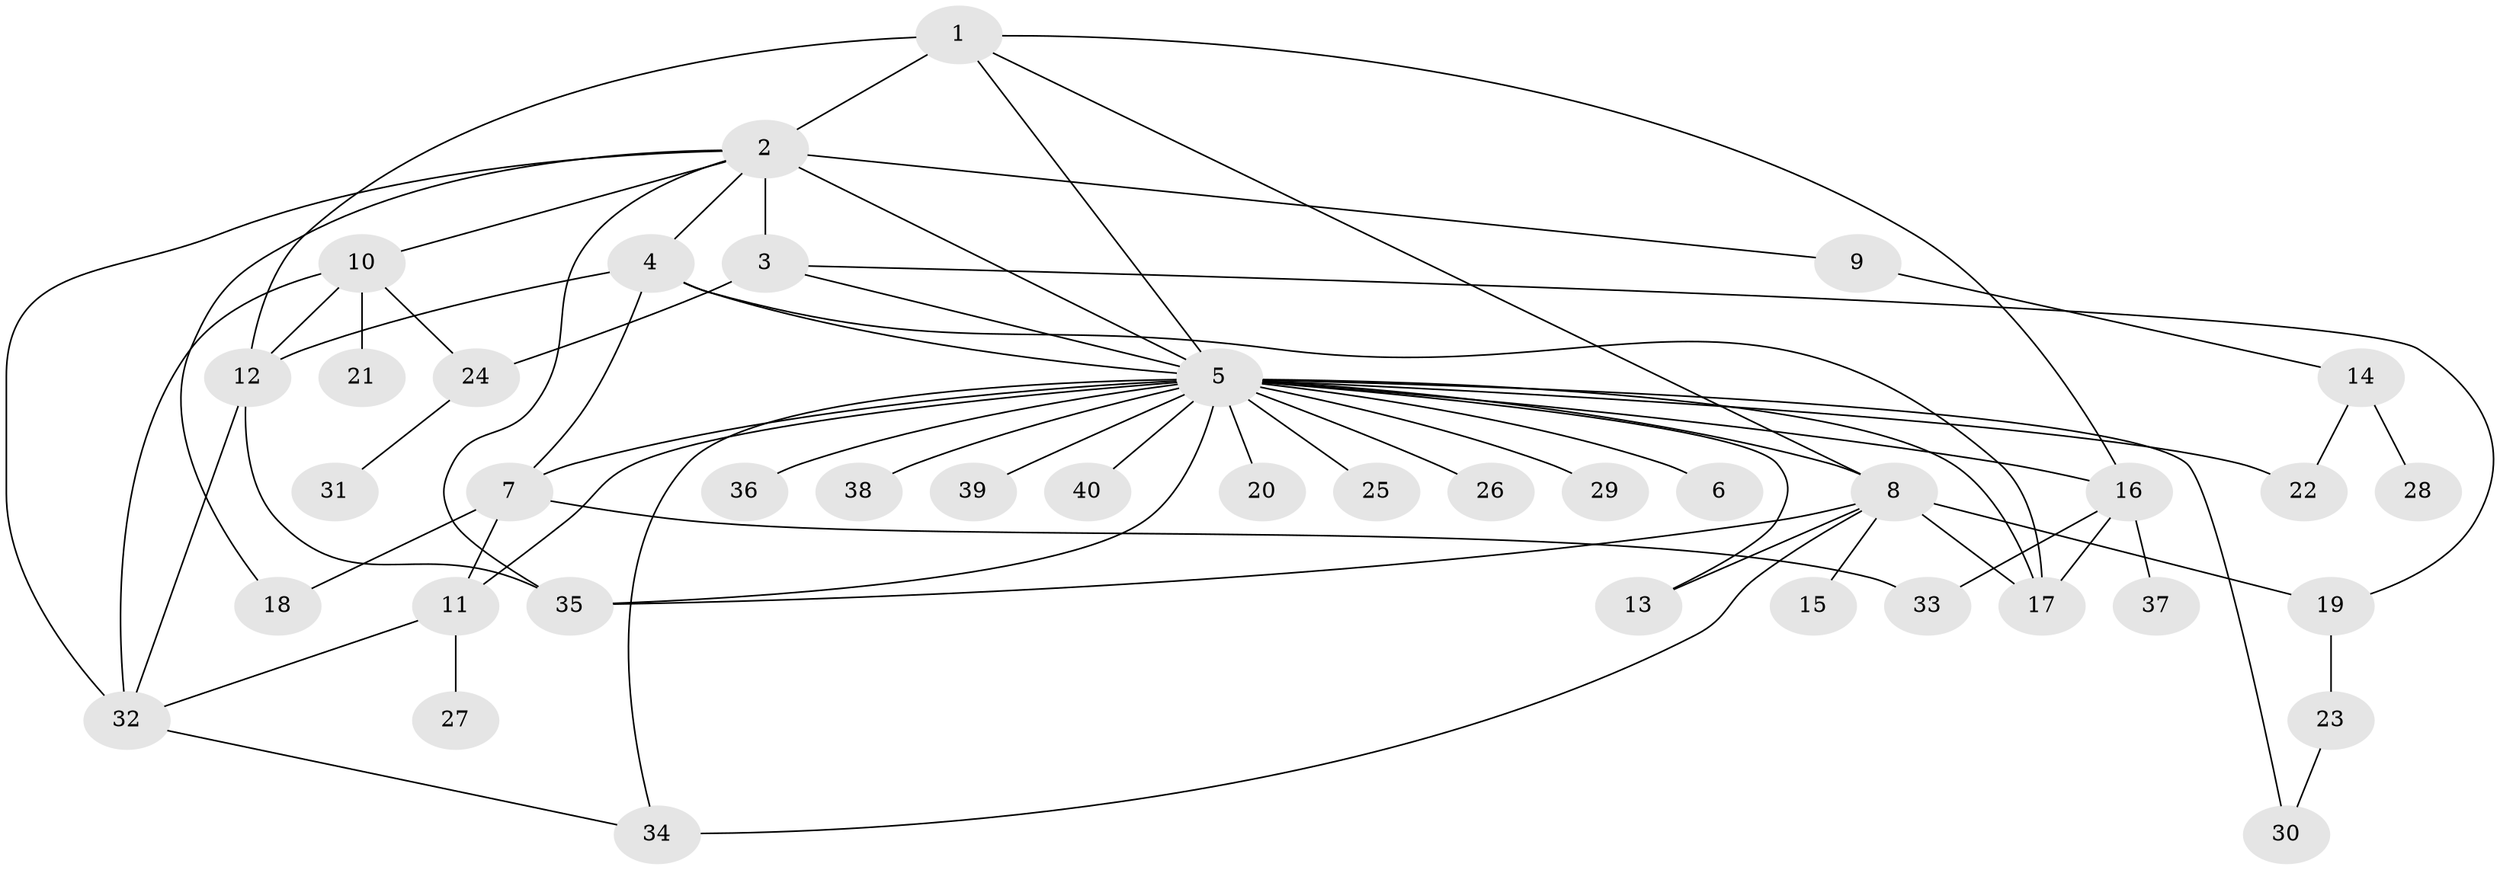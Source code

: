 // original degree distribution, {4: 0.09090909090909091, 15: 0.012987012987012988, 1: 0.4805194805194805, 10: 0.012987012987012988, 26: 0.012987012987012988, 9: 0.025974025974025976, 3: 0.1038961038961039, 2: 0.2077922077922078, 6: 0.025974025974025976, 7: 0.012987012987012988, 5: 0.012987012987012988}
// Generated by graph-tools (version 1.1) at 2025/35/03/09/25 02:35:51]
// undirected, 40 vertices, 66 edges
graph export_dot {
graph [start="1"]
  node [color=gray90,style=filled];
  1;
  2;
  3;
  4;
  5;
  6;
  7;
  8;
  9;
  10;
  11;
  12;
  13;
  14;
  15;
  16;
  17;
  18;
  19;
  20;
  21;
  22;
  23;
  24;
  25;
  26;
  27;
  28;
  29;
  30;
  31;
  32;
  33;
  34;
  35;
  36;
  37;
  38;
  39;
  40;
  1 -- 2 [weight=1.0];
  1 -- 5 [weight=1.0];
  1 -- 8 [weight=1.0];
  1 -- 12 [weight=2.0];
  1 -- 16 [weight=1.0];
  2 -- 3 [weight=4.0];
  2 -- 4 [weight=1.0];
  2 -- 5 [weight=1.0];
  2 -- 9 [weight=1.0];
  2 -- 10 [weight=1.0];
  2 -- 18 [weight=1.0];
  2 -- 32 [weight=1.0];
  2 -- 35 [weight=1.0];
  3 -- 5 [weight=1.0];
  3 -- 19 [weight=1.0];
  3 -- 24 [weight=1.0];
  4 -- 5 [weight=1.0];
  4 -- 7 [weight=5.0];
  4 -- 12 [weight=1.0];
  4 -- 17 [weight=1.0];
  5 -- 6 [weight=1.0];
  5 -- 7 [weight=1.0];
  5 -- 8 [weight=1.0];
  5 -- 11 [weight=1.0];
  5 -- 13 [weight=1.0];
  5 -- 16 [weight=1.0];
  5 -- 17 [weight=1.0];
  5 -- 20 [weight=1.0];
  5 -- 22 [weight=2.0];
  5 -- 25 [weight=1.0];
  5 -- 26 [weight=1.0];
  5 -- 29 [weight=1.0];
  5 -- 30 [weight=1.0];
  5 -- 34 [weight=1.0];
  5 -- 35 [weight=1.0];
  5 -- 36 [weight=1.0];
  5 -- 38 [weight=1.0];
  5 -- 39 [weight=1.0];
  5 -- 40 [weight=1.0];
  7 -- 11 [weight=1.0];
  7 -- 18 [weight=1.0];
  7 -- 33 [weight=1.0];
  8 -- 13 [weight=1.0];
  8 -- 15 [weight=1.0];
  8 -- 17 [weight=1.0];
  8 -- 19 [weight=1.0];
  8 -- 34 [weight=1.0];
  8 -- 35 [weight=1.0];
  9 -- 14 [weight=1.0];
  10 -- 12 [weight=1.0];
  10 -- 21 [weight=1.0];
  10 -- 24 [weight=1.0];
  10 -- 32 [weight=1.0];
  11 -- 27 [weight=2.0];
  11 -- 32 [weight=1.0];
  12 -- 32 [weight=1.0];
  12 -- 35 [weight=1.0];
  14 -- 22 [weight=1.0];
  14 -- 28 [weight=2.0];
  16 -- 17 [weight=1.0];
  16 -- 33 [weight=4.0];
  16 -- 37 [weight=1.0];
  19 -- 23 [weight=1.0];
  23 -- 30 [weight=1.0];
  24 -- 31 [weight=1.0];
  32 -- 34 [weight=1.0];
}
